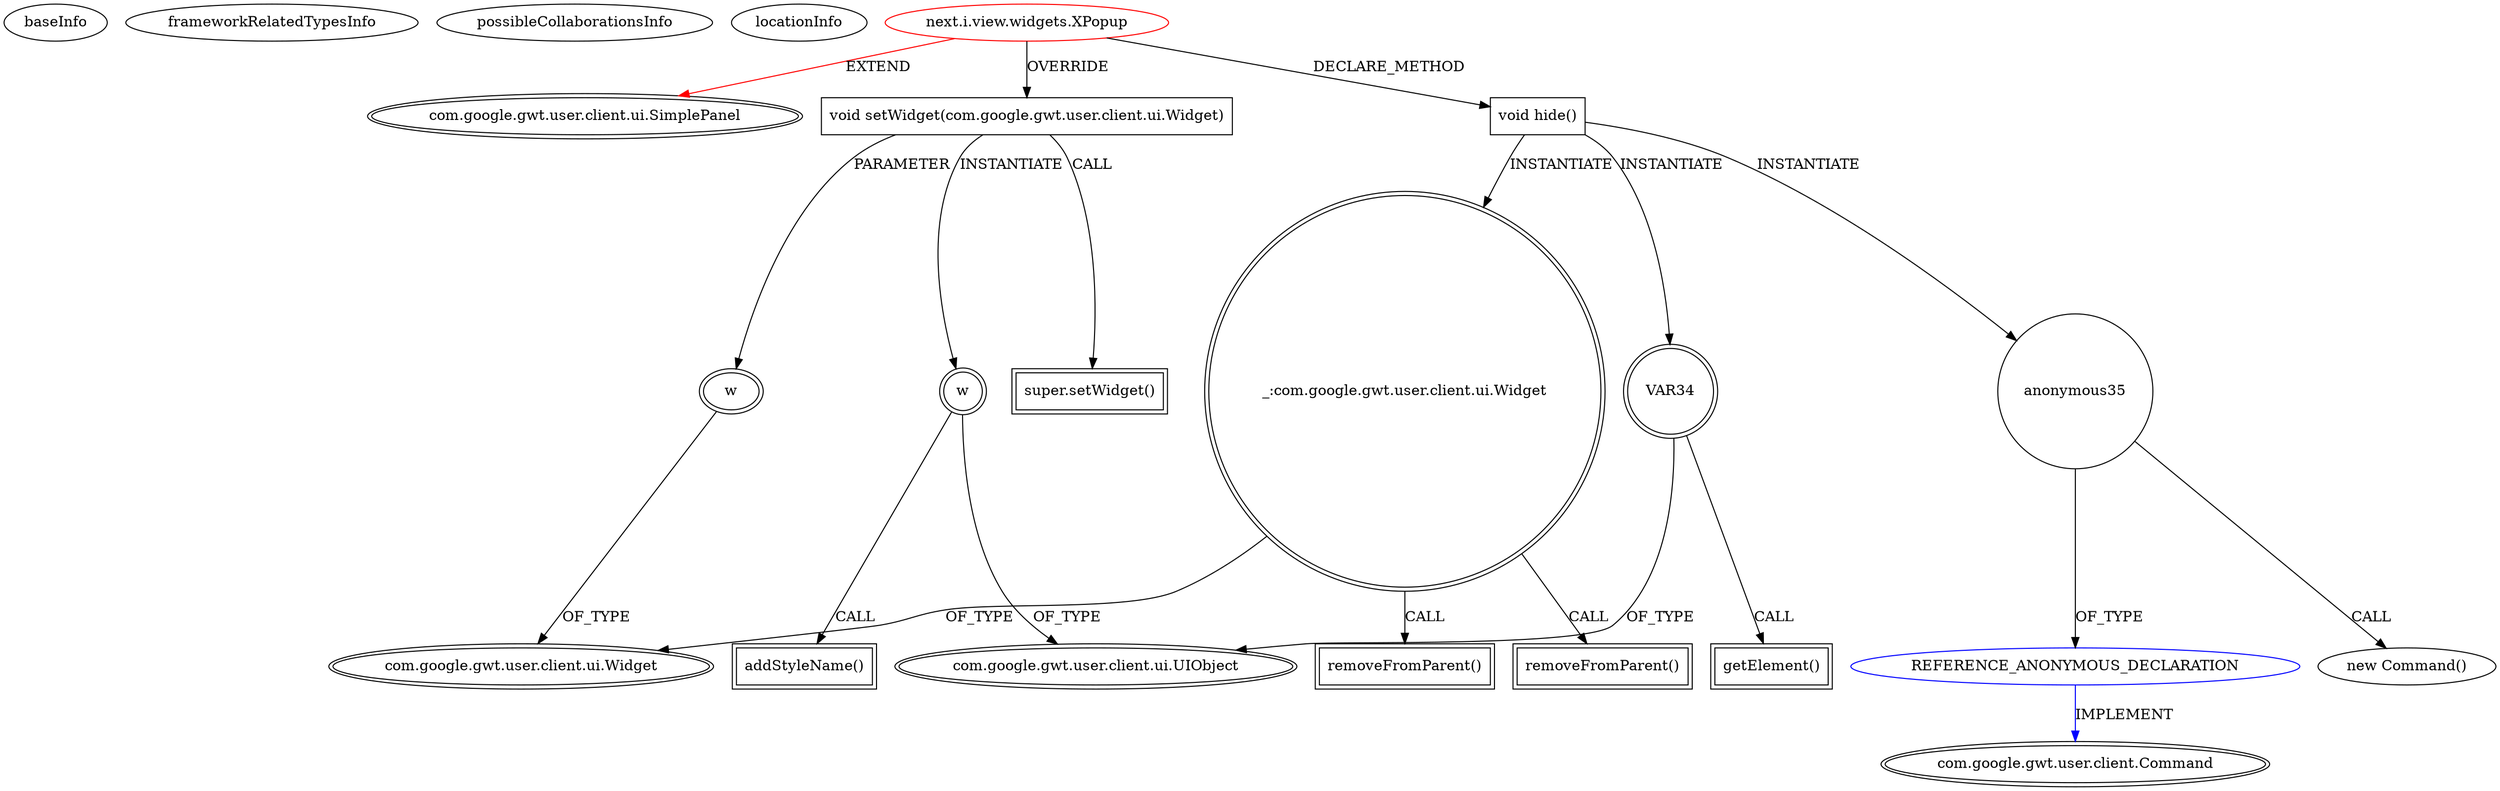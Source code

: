 digraph {
baseInfo[graphId=4217,category="extension_graph",isAnonymous=false,possibleRelation=true]
frameworkRelatedTypesInfo[0="com.google.gwt.user.client.ui.SimplePanel"]
possibleCollaborationsInfo[0="4217~CLIENT_METHOD_DECLARATION-INSTANTIATION-~com.google.gwt.user.client.ui.SimplePanel ~com.google.gwt.user.client.Command ~false~true"]
locationInfo[projectName="nextinterfaces-next",filePath="/nextinterfaces-next/next-master/src/next/i/view/widgets/XPopup.java",contextSignature="XPopup",graphId="4217"]
0[label="next.i.view.widgets.XPopup",vertexType="ROOT_CLIENT_CLASS_DECLARATION",isFrameworkType=false,color=red]
1[label="com.google.gwt.user.client.ui.SimplePanel",vertexType="FRAMEWORK_CLASS_TYPE",isFrameworkType=true,peripheries=2]
2[label="void setWidget(com.google.gwt.user.client.ui.Widget)",vertexType="OVERRIDING_METHOD_DECLARATION",isFrameworkType=false,shape=box]
3[label="w",vertexType="PARAMETER_DECLARATION",isFrameworkType=true,peripheries=2]
4[label="com.google.gwt.user.client.ui.Widget",vertexType="FRAMEWORK_CLASS_TYPE",isFrameworkType=true,peripheries=2]
5[label="super.setWidget()",vertexType="SUPER_CALL",isFrameworkType=true,peripheries=2,shape=box]
6[label="w",vertexType="VARIABLE_EXPRESION",isFrameworkType=true,peripheries=2,shape=circle]
8[label="com.google.gwt.user.client.ui.UIObject",vertexType="FRAMEWORK_CLASS_TYPE",isFrameworkType=true,peripheries=2]
7[label="addStyleName()",vertexType="INSIDE_CALL",isFrameworkType=true,peripheries=2,shape=box]
105[label="void hide()",vertexType="CLIENT_METHOD_DECLARATION",isFrameworkType=false,shape=box]
106[label="_:com.google.gwt.user.client.ui.Widget",vertexType="VARIABLE_EXPRESION",isFrameworkType=true,peripheries=2,shape=circle]
107[label="removeFromParent()",vertexType="INSIDE_CALL",isFrameworkType=true,peripheries=2,shape=box]
109[label="VAR34",vertexType="VARIABLE_EXPRESION",isFrameworkType=true,peripheries=2,shape=circle]
110[label="getElement()",vertexType="INSIDE_CALL",isFrameworkType=true,peripheries=2,shape=box]
113[label="anonymous35",vertexType="VARIABLE_EXPRESION",isFrameworkType=false,shape=circle]
114[label="REFERENCE_ANONYMOUS_DECLARATION",vertexType="REFERENCE_ANONYMOUS_DECLARATION",isFrameworkType=false,color=blue]
115[label="com.google.gwt.user.client.Command",vertexType="FRAMEWORK_INTERFACE_TYPE",isFrameworkType=true,peripheries=2]
112[label="new Command()",vertexType="CONSTRUCTOR_CALL",isFrameworkType=false]
117[label="removeFromParent()",vertexType="INSIDE_CALL",isFrameworkType=true,peripheries=2,shape=box]
0->1[label="EXTEND",color=red]
0->2[label="OVERRIDE"]
3->4[label="OF_TYPE"]
2->3[label="PARAMETER"]
2->5[label="CALL"]
2->6[label="INSTANTIATE"]
6->8[label="OF_TYPE"]
6->7[label="CALL"]
0->105[label="DECLARE_METHOD"]
105->106[label="INSTANTIATE"]
106->4[label="OF_TYPE"]
106->107[label="CALL"]
105->109[label="INSTANTIATE"]
109->8[label="OF_TYPE"]
109->110[label="CALL"]
105->113[label="INSTANTIATE"]
114->115[label="IMPLEMENT",color=blue]
113->114[label="OF_TYPE"]
113->112[label="CALL"]
106->117[label="CALL"]
}
